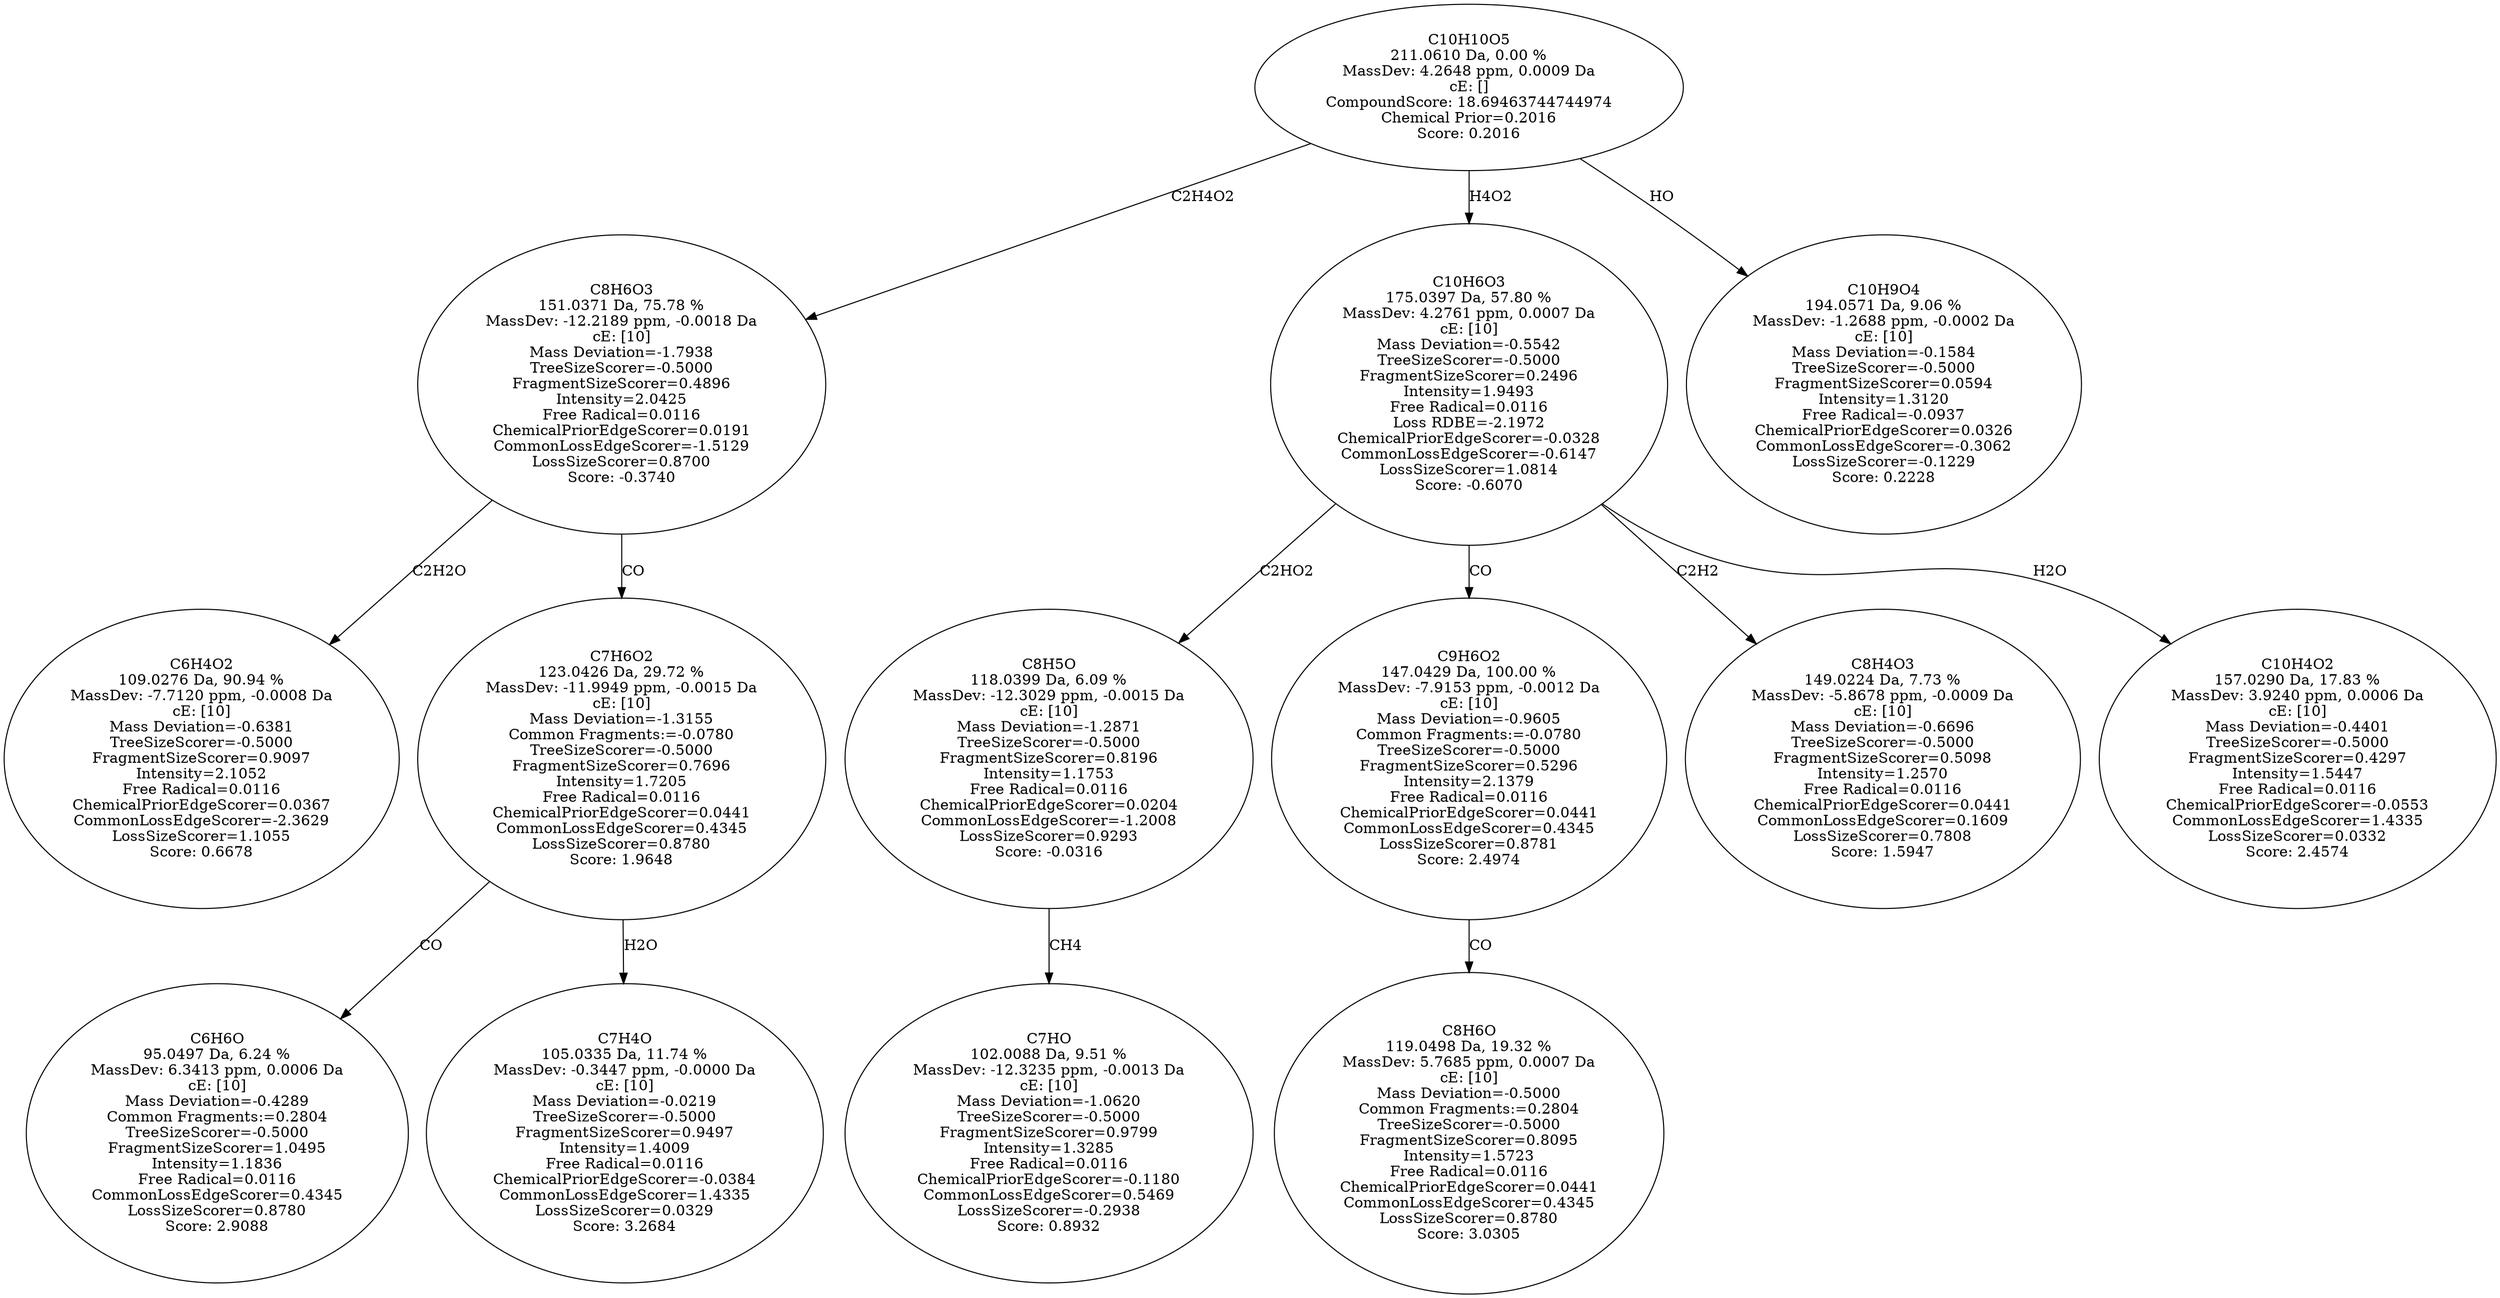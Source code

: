 strict digraph {
v1 [label="C6H4O2\n109.0276 Da, 90.94 %\nMassDev: -7.7120 ppm, -0.0008 Da\ncE: [10]\nMass Deviation=-0.6381\nTreeSizeScorer=-0.5000\nFragmentSizeScorer=0.9097\nIntensity=2.1052\nFree Radical=0.0116\nChemicalPriorEdgeScorer=0.0367\nCommonLossEdgeScorer=-2.3629\nLossSizeScorer=1.1055\nScore: 0.6678"];
v2 [label="C6H6O\n95.0497 Da, 6.24 %\nMassDev: 6.3413 ppm, 0.0006 Da\ncE: [10]\nMass Deviation=-0.4289\nCommon Fragments:=0.2804\nTreeSizeScorer=-0.5000\nFragmentSizeScorer=1.0495\nIntensity=1.1836\nFree Radical=0.0116\nCommonLossEdgeScorer=0.4345\nLossSizeScorer=0.8780\nScore: 2.9088"];
v3 [label="C7H4O\n105.0335 Da, 11.74 %\nMassDev: -0.3447 ppm, -0.0000 Da\ncE: [10]\nMass Deviation=-0.0219\nTreeSizeScorer=-0.5000\nFragmentSizeScorer=0.9497\nIntensity=1.4009\nFree Radical=0.0116\nChemicalPriorEdgeScorer=-0.0384\nCommonLossEdgeScorer=1.4335\nLossSizeScorer=0.0329\nScore: 3.2684"];
v4 [label="C7H6O2\n123.0426 Da, 29.72 %\nMassDev: -11.9949 ppm, -0.0015 Da\ncE: [10]\nMass Deviation=-1.3155\nCommon Fragments:=-0.0780\nTreeSizeScorer=-0.5000\nFragmentSizeScorer=0.7696\nIntensity=1.7205\nFree Radical=0.0116\nChemicalPriorEdgeScorer=0.0441\nCommonLossEdgeScorer=0.4345\nLossSizeScorer=0.8780\nScore: 1.9648"];
v5 [label="C8H6O3\n151.0371 Da, 75.78 %\nMassDev: -12.2189 ppm, -0.0018 Da\ncE: [10]\nMass Deviation=-1.7938\nTreeSizeScorer=-0.5000\nFragmentSizeScorer=0.4896\nIntensity=2.0425\nFree Radical=0.0116\nChemicalPriorEdgeScorer=0.0191\nCommonLossEdgeScorer=-1.5129\nLossSizeScorer=0.8700\nScore: -0.3740"];
v6 [label="C7HO\n102.0088 Da, 9.51 %\nMassDev: -12.3235 ppm, -0.0013 Da\ncE: [10]\nMass Deviation=-1.0620\nTreeSizeScorer=-0.5000\nFragmentSizeScorer=0.9799\nIntensity=1.3285\nFree Radical=0.0116\nChemicalPriorEdgeScorer=-0.1180\nCommonLossEdgeScorer=0.5469\nLossSizeScorer=-0.2938\nScore: 0.8932"];
v7 [label="C8H5O\n118.0399 Da, 6.09 %\nMassDev: -12.3029 ppm, -0.0015 Da\ncE: [10]\nMass Deviation=-1.2871\nTreeSizeScorer=-0.5000\nFragmentSizeScorer=0.8196\nIntensity=1.1753\nFree Radical=0.0116\nChemicalPriorEdgeScorer=0.0204\nCommonLossEdgeScorer=-1.2008\nLossSizeScorer=0.9293\nScore: -0.0316"];
v8 [label="C8H6O\n119.0498 Da, 19.32 %\nMassDev: 5.7685 ppm, 0.0007 Da\ncE: [10]\nMass Deviation=-0.5000\nCommon Fragments:=0.2804\nTreeSizeScorer=-0.5000\nFragmentSizeScorer=0.8095\nIntensity=1.5723\nFree Radical=0.0116\nChemicalPriorEdgeScorer=0.0441\nCommonLossEdgeScorer=0.4345\nLossSizeScorer=0.8780\nScore: 3.0305"];
v9 [label="C9H6O2\n147.0429 Da, 100.00 %\nMassDev: -7.9153 ppm, -0.0012 Da\ncE: [10]\nMass Deviation=-0.9605\nCommon Fragments:=-0.0780\nTreeSizeScorer=-0.5000\nFragmentSizeScorer=0.5296\nIntensity=2.1379\nFree Radical=0.0116\nChemicalPriorEdgeScorer=0.0441\nCommonLossEdgeScorer=0.4345\nLossSizeScorer=0.8781\nScore: 2.4974"];
v10 [label="C8H4O3\n149.0224 Da, 7.73 %\nMassDev: -5.8678 ppm, -0.0009 Da\ncE: [10]\nMass Deviation=-0.6696\nTreeSizeScorer=-0.5000\nFragmentSizeScorer=0.5098\nIntensity=1.2570\nFree Radical=0.0116\nChemicalPriorEdgeScorer=0.0441\nCommonLossEdgeScorer=0.1609\nLossSizeScorer=0.7808\nScore: 1.5947"];
v11 [label="C10H4O2\n157.0290 Da, 17.83 %\nMassDev: 3.9240 ppm, 0.0006 Da\ncE: [10]\nMass Deviation=-0.4401\nTreeSizeScorer=-0.5000\nFragmentSizeScorer=0.4297\nIntensity=1.5447\nFree Radical=0.0116\nChemicalPriorEdgeScorer=-0.0553\nCommonLossEdgeScorer=1.4335\nLossSizeScorer=0.0332\nScore: 2.4574"];
v12 [label="C10H6O3\n175.0397 Da, 57.80 %\nMassDev: 4.2761 ppm, 0.0007 Da\ncE: [10]\nMass Deviation=-0.5542\nTreeSizeScorer=-0.5000\nFragmentSizeScorer=0.2496\nIntensity=1.9493\nFree Radical=0.0116\nLoss RDBE=-2.1972\nChemicalPriorEdgeScorer=-0.0328\nCommonLossEdgeScorer=-0.6147\nLossSizeScorer=1.0814\nScore: -0.6070"];
v13 [label="C10H9O4\n194.0571 Da, 9.06 %\nMassDev: -1.2688 ppm, -0.0002 Da\ncE: [10]\nMass Deviation=-0.1584\nTreeSizeScorer=-0.5000\nFragmentSizeScorer=0.0594\nIntensity=1.3120\nFree Radical=-0.0937\nChemicalPriorEdgeScorer=0.0326\nCommonLossEdgeScorer=-0.3062\nLossSizeScorer=-0.1229\nScore: 0.2228"];
v14 [label="C10H10O5\n211.0610 Da, 0.00 %\nMassDev: 4.2648 ppm, 0.0009 Da\ncE: []\nCompoundScore: 18.69463744744974\nChemical Prior=0.2016\nScore: 0.2016"];
v5 -> v1 [label="C2H2O"];
v4 -> v2 [label="CO"];
v4 -> v3 [label="H2O"];
v5 -> v4 [label="CO"];
v14 -> v5 [label="C2H4O2"];
v7 -> v6 [label="CH4"];
v12 -> v7 [label="C2HO2"];
v9 -> v8 [label="CO"];
v12 -> v9 [label="CO"];
v12 -> v10 [label="C2H2"];
v12 -> v11 [label="H2O"];
v14 -> v12 [label="H4O2"];
v14 -> v13 [label="HO"];
}